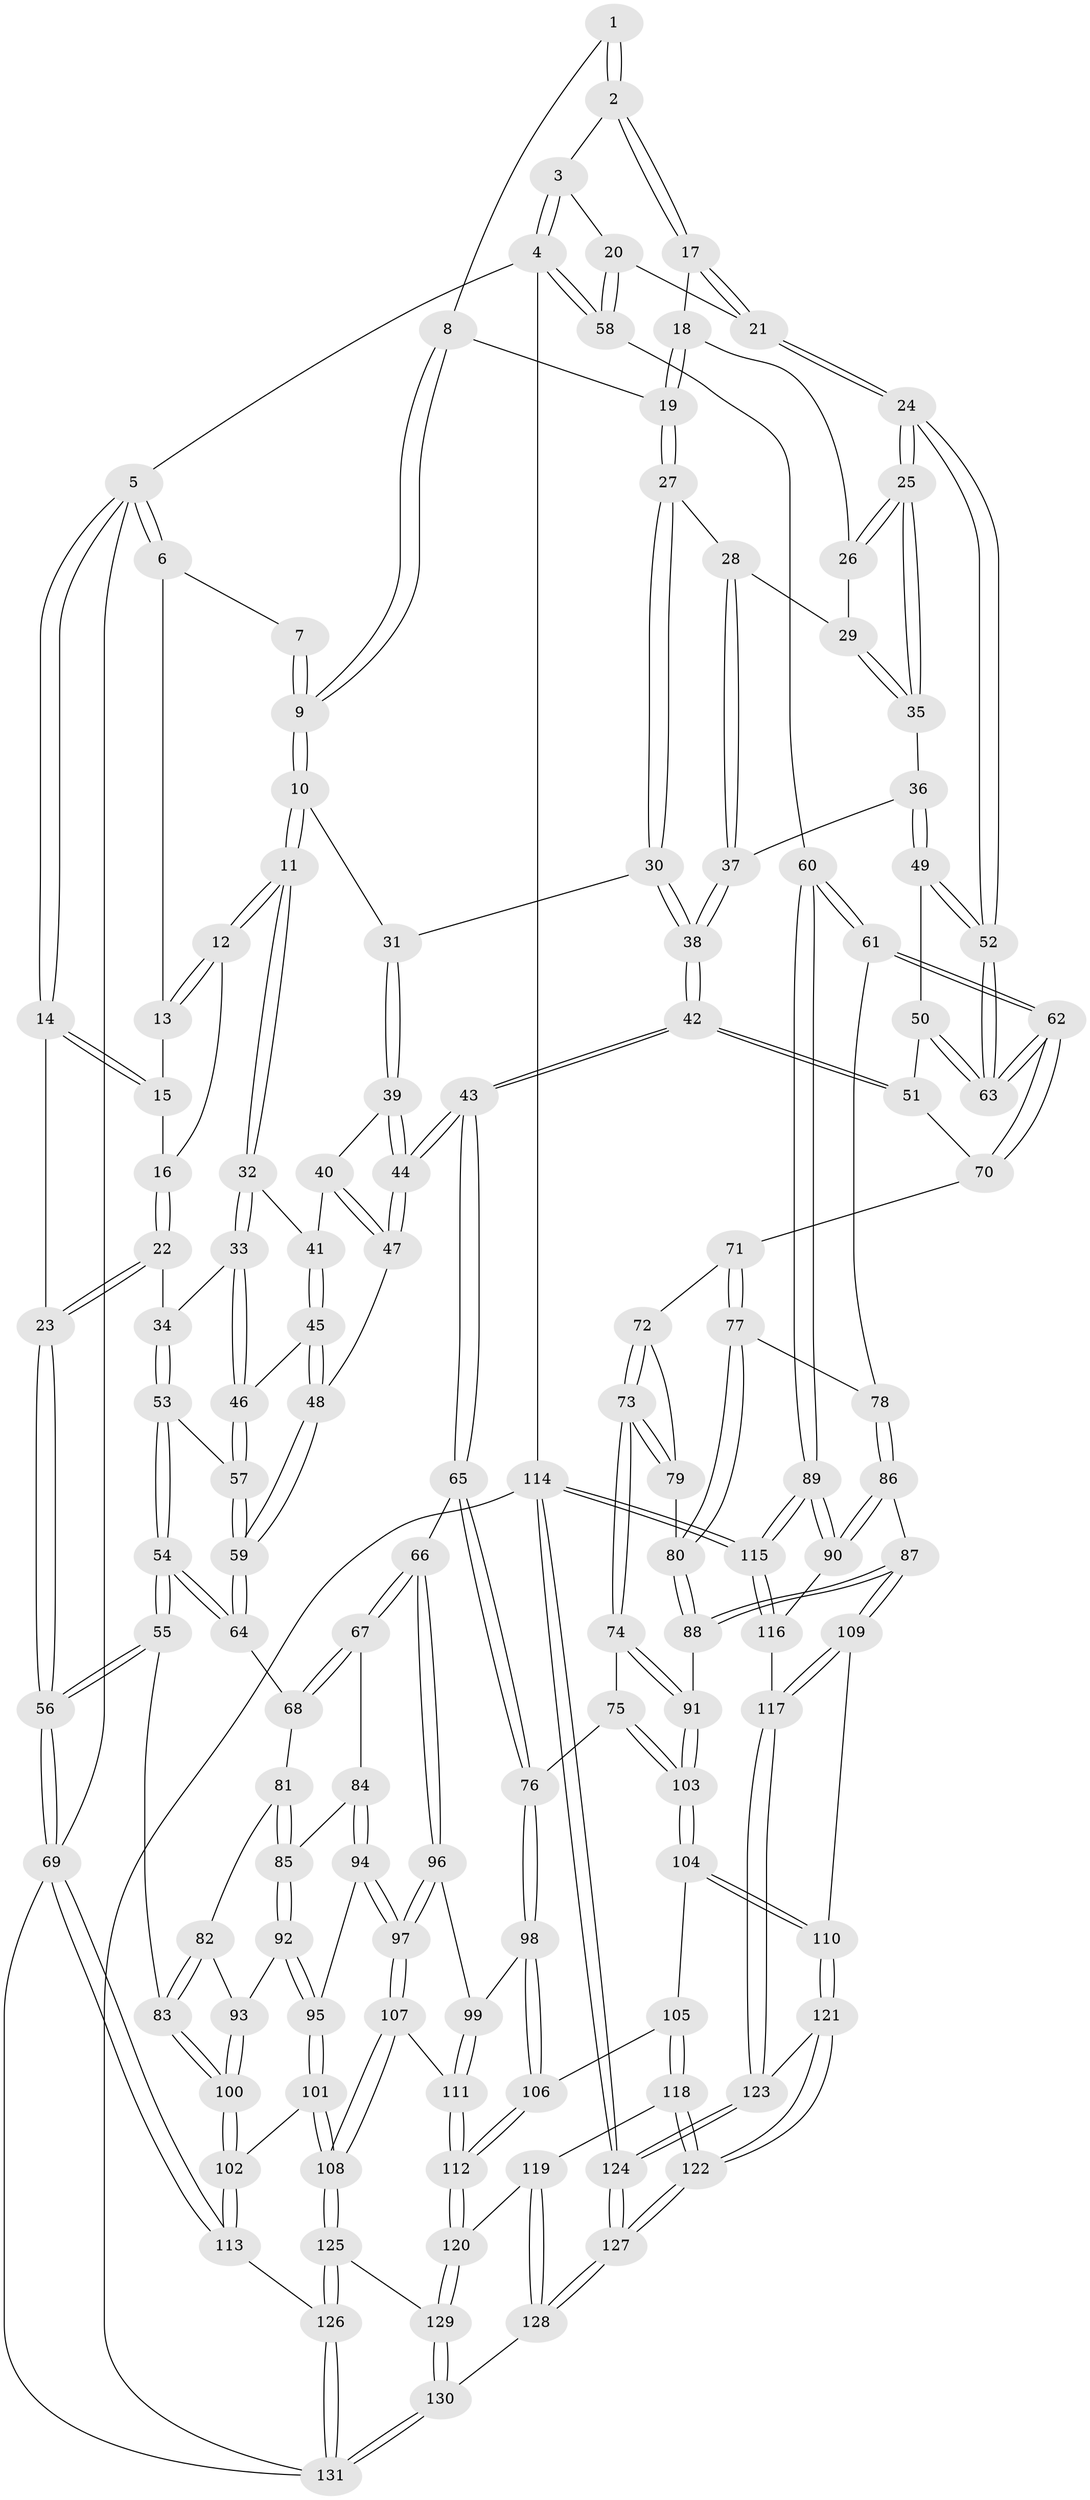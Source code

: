 // coarse degree distribution, {2: 0.015384615384615385, 5: 0.3230769230769231, 6: 0.1076923076923077, 3: 0.18461538461538463, 4: 0.2923076923076923, 7: 0.03076923076923077, 8: 0.03076923076923077, 9: 0.015384615384615385}
// Generated by graph-tools (version 1.1) at 2025/05/03/04/25 22:05:38]
// undirected, 131 vertices, 324 edges
graph export_dot {
graph [start="1"]
  node [color=gray90,style=filled];
  1 [pos="+0.4330896195461218+0"];
  2 [pos="+0.7775455025460636+0"];
  3 [pos="+0.7989655159476365+0"];
  4 [pos="+1+0"];
  5 [pos="+0+0"];
  6 [pos="+0.18952938356456955+0"];
  7 [pos="+0.2468527199390181+0"];
  8 [pos="+0.43130640517078533+0.0192046617163127"];
  9 [pos="+0.33781889277941063+0.11662415289459593"];
  10 [pos="+0.336073217127712+0.12192038585449888"];
  11 [pos="+0.2396728778895903+0.1484099511822238"];
  12 [pos="+0.2060629605452153+0.10089576479033922"];
  13 [pos="+0.1845033248438095+0"];
  14 [pos="+0+0"];
  15 [pos="+0.10274372889201648+0.04438948304502324"];
  16 [pos="+0.10558642069475309+0.09694606846838313"];
  17 [pos="+0.7674896059707225+0"];
  18 [pos="+0.7606681746024474+0"];
  19 [pos="+0.5128828527833093+0.09704375196739717"];
  20 [pos="+1+0.22724159965885551"];
  21 [pos="+0.9596888975734535+0.2409102473857848"];
  22 [pos="+0+0.16472714519010032"];
  23 [pos="+0+0.09111742290175544"];
  24 [pos="+0.9448969974935892+0.24658946359588457"];
  25 [pos="+0.8994303461002305+0.2244107536541953"];
  26 [pos="+0.753255813173006+0"];
  27 [pos="+0.5079252769423459+0.15938490677387054"];
  28 [pos="+0.6898680308110375+0.10310637719437128"];
  29 [pos="+0.7217304547746892+0.06740409152682889"];
  30 [pos="+0.5063252100704361+0.1634092467717646"];
  31 [pos="+0.3983383405757818+0.17175388661962676"];
  32 [pos="+0.23353616554313733+0.1639994280188827"];
  33 [pos="+0.1291852748567905+0.25681930302904105"];
  34 [pos="+0.1153501590376966+0.25925876694179734"];
  35 [pos="+0.7730263347843241+0.22214108893196946"];
  36 [pos="+0.7526890609184104+0.2506133066618374"];
  37 [pos="+0.6380596639330969+0.21762791847852775"];
  38 [pos="+0.5639665133159444+0.2699691569411908"];
  39 [pos="+0.3938178482956272+0.19726869089433802"];
  40 [pos="+0.3053273098157676+0.2576309340226757"];
  41 [pos="+0.270896086356838+0.22910042032339573"];
  42 [pos="+0.554339148601505+0.39292830284791525"];
  43 [pos="+0.4783333280716148+0.45104022956715195"];
  44 [pos="+0.3987365552769785+0.3834779920089946"];
  45 [pos="+0.2478448645367525+0.3239017271969619"];
  46 [pos="+0.19581967131744163+0.31536362681568547"];
  47 [pos="+0.3673751793590279+0.37244411253542553"];
  48 [pos="+0.32015236048831464+0.3707436521023754"];
  49 [pos="+0.7446053686450025+0.3101015372216367"];
  50 [pos="+0.7252576539182075+0.3364943963323394"];
  51 [pos="+0.6396667023203149+0.3978957409000975"];
  52 [pos="+0.9013002323268204+0.33146514718053655"];
  53 [pos="+0.08353708424403546+0.3572127577980134"];
  54 [pos="+0+0.4990040137823011"];
  55 [pos="+0+0.5442295177546398"];
  56 [pos="+0+0.5558033015073806"];
  57 [pos="+0.19085505718427995+0.40826754543816507"];
  58 [pos="+1+0.2230289111464523"];
  59 [pos="+0.2047301967964922+0.43377453976273384"];
  60 [pos="+1+0.5314238366543675"];
  61 [pos="+0.89469009854836+0.46338543583800956"];
  62 [pos="+0.8945971896336142+0.4631929470520903"];
  63 [pos="+0.8912686735885856+0.4367388481920939"];
  64 [pos="+0.2013102480225803+0.4453663421266265"];
  65 [pos="+0.4652061796294272+0.5148076847094052"];
  66 [pos="+0.4458549824296452+0.5273585361881251"];
  67 [pos="+0.4374092282591325+0.5296460033999182"];
  68 [pos="+0.23065010865655464+0.5145243937485472"];
  69 [pos="+0+0.7881615252492007"];
  70 [pos="+0.6683025123220854+0.42154961663193985"];
  71 [pos="+0.6996319543628526+0.4788085047271625"];
  72 [pos="+0.7124734962265907+0.5117010638640733"];
  73 [pos="+0.6949206551067488+0.5838436449346155"];
  74 [pos="+0.6881270756135344+0.6004076790705077"];
  75 [pos="+0.5268911126022023+0.5873311722462975"];
  76 [pos="+0.5228008270728113+0.5860943400591587"];
  77 [pos="+0.8569846569792213+0.506852398611087"];
  78 [pos="+0.8814165377792494+0.4866214265844752"];
  79 [pos="+0.7910324154697959+0.5396057789846808"];
  80 [pos="+0.818754824435474+0.5445142981385274"];
  81 [pos="+0.2157491591086601+0.533979268620471"];
  82 [pos="+0.14260712018604563+0.5799392956241524"];
  83 [pos="+0+0.5520612344013363"];
  84 [pos="+0.3057818659453523+0.6241138861849953"];
  85 [pos="+0.2589705411493353+0.6299732556047571"];
  86 [pos="+0.9318783512771505+0.7201458180763548"];
  87 [pos="+0.8565791048321114+0.7414650905405017"];
  88 [pos="+0.7815691018296926+0.6692215458404166"];
  89 [pos="+1+0.7295112188054629"];
  90 [pos="+1+0.7272071188655752"];
  91 [pos="+0.7535085000142571+0.6645843626626944"];
  92 [pos="+0.2342509183251292+0.6473592699053344"];
  93 [pos="+0.20115012036587507+0.6608267262304757"];
  94 [pos="+0.3018545339708636+0.7136257358435736"];
  95 [pos="+0.2945152328384624+0.7173508684898187"];
  96 [pos="+0.3874331735209487+0.6981892473913798"];
  97 [pos="+0.36847265739155605+0.7283323817103212"];
  98 [pos="+0.5276634703154806+0.6930034969697283"];
  99 [pos="+0.4671727653906225+0.7479149494668959"];
  100 [pos="+0.1747589808172854+0.7619159382609213"];
  101 [pos="+0.19776843636323896+0.8016174504813993"];
  102 [pos="+0.17657029869539106+0.768955269786884"];
  103 [pos="+0.6724173626429047+0.7180659776502518"];
  104 [pos="+0.6397286129590419+0.792465482931515"];
  105 [pos="+0.6112832947873393+0.8017156069478985"];
  106 [pos="+0.5499089827619008+0.7326398480232369"];
  107 [pos="+0.3834066552563605+0.8195625304913784"];
  108 [pos="+0.20472577352779053+0.8333531543860202"];
  109 [pos="+0.8464937196990906+0.7631173716933098"];
  110 [pos="+0.7291874779848332+0.8291736462157803"];
  111 [pos="+0.41659836415418616+0.8420122107447593"];
  112 [pos="+0.43664434826118015+0.8715833829000789"];
  113 [pos="+0+0.795373893672344"];
  114 [pos="+1+1"];
  115 [pos="+1+1"];
  116 [pos="+0.9160117980492947+0.8721241301603906"];
  117 [pos="+0.8580778653848031+0.8420964337736195"];
  118 [pos="+0.5948725582681635+0.8323294075144799"];
  119 [pos="+0.5581216375776741+0.8640527158859216"];
  120 [pos="+0.4390508815138103+0.8763856180545213"];
  121 [pos="+0.7257811866434042+0.978444287010601"];
  122 [pos="+0.7214590683765774+0.9878785780258704"];
  123 [pos="+0.8503051211223381+0.890382939213334"];
  124 [pos="+1+1"];
  125 [pos="+0.18884585291811667+0.8835540989443904"];
  126 [pos="+0.1519903221922217+0.9460471862773048"];
  127 [pos="+0.6789196035357017+1"];
  128 [pos="+0.6671924399343946+1"];
  129 [pos="+0.42141883821880377+0.9507086615094698"];
  130 [pos="+0.4321616599313624+1"];
  131 [pos="+0.20444539941721282+1"];
  1 -- 2;
  1 -- 2;
  1 -- 8;
  2 -- 3;
  2 -- 17;
  2 -- 17;
  3 -- 4;
  3 -- 4;
  3 -- 20;
  4 -- 5;
  4 -- 58;
  4 -- 58;
  4 -- 114;
  5 -- 6;
  5 -- 6;
  5 -- 14;
  5 -- 14;
  5 -- 69;
  6 -- 7;
  6 -- 13;
  7 -- 9;
  7 -- 9;
  8 -- 9;
  8 -- 9;
  8 -- 19;
  9 -- 10;
  9 -- 10;
  10 -- 11;
  10 -- 11;
  10 -- 31;
  11 -- 12;
  11 -- 12;
  11 -- 32;
  11 -- 32;
  12 -- 13;
  12 -- 13;
  12 -- 16;
  13 -- 15;
  14 -- 15;
  14 -- 15;
  14 -- 23;
  15 -- 16;
  16 -- 22;
  16 -- 22;
  17 -- 18;
  17 -- 21;
  17 -- 21;
  18 -- 19;
  18 -- 19;
  18 -- 26;
  19 -- 27;
  19 -- 27;
  20 -- 21;
  20 -- 58;
  20 -- 58;
  21 -- 24;
  21 -- 24;
  22 -- 23;
  22 -- 23;
  22 -- 34;
  23 -- 56;
  23 -- 56;
  24 -- 25;
  24 -- 25;
  24 -- 52;
  24 -- 52;
  25 -- 26;
  25 -- 26;
  25 -- 35;
  25 -- 35;
  26 -- 29;
  27 -- 28;
  27 -- 30;
  27 -- 30;
  28 -- 29;
  28 -- 37;
  28 -- 37;
  29 -- 35;
  29 -- 35;
  30 -- 31;
  30 -- 38;
  30 -- 38;
  31 -- 39;
  31 -- 39;
  32 -- 33;
  32 -- 33;
  32 -- 41;
  33 -- 34;
  33 -- 46;
  33 -- 46;
  34 -- 53;
  34 -- 53;
  35 -- 36;
  36 -- 37;
  36 -- 49;
  36 -- 49;
  37 -- 38;
  37 -- 38;
  38 -- 42;
  38 -- 42;
  39 -- 40;
  39 -- 44;
  39 -- 44;
  40 -- 41;
  40 -- 47;
  40 -- 47;
  41 -- 45;
  41 -- 45;
  42 -- 43;
  42 -- 43;
  42 -- 51;
  42 -- 51;
  43 -- 44;
  43 -- 44;
  43 -- 65;
  43 -- 65;
  44 -- 47;
  44 -- 47;
  45 -- 46;
  45 -- 48;
  45 -- 48;
  46 -- 57;
  46 -- 57;
  47 -- 48;
  48 -- 59;
  48 -- 59;
  49 -- 50;
  49 -- 52;
  49 -- 52;
  50 -- 51;
  50 -- 63;
  50 -- 63;
  51 -- 70;
  52 -- 63;
  52 -- 63;
  53 -- 54;
  53 -- 54;
  53 -- 57;
  54 -- 55;
  54 -- 55;
  54 -- 64;
  54 -- 64;
  55 -- 56;
  55 -- 56;
  55 -- 83;
  56 -- 69;
  56 -- 69;
  57 -- 59;
  57 -- 59;
  58 -- 60;
  59 -- 64;
  59 -- 64;
  60 -- 61;
  60 -- 61;
  60 -- 89;
  60 -- 89;
  61 -- 62;
  61 -- 62;
  61 -- 78;
  62 -- 63;
  62 -- 63;
  62 -- 70;
  62 -- 70;
  64 -- 68;
  65 -- 66;
  65 -- 76;
  65 -- 76;
  66 -- 67;
  66 -- 67;
  66 -- 96;
  66 -- 96;
  67 -- 68;
  67 -- 68;
  67 -- 84;
  68 -- 81;
  69 -- 113;
  69 -- 113;
  69 -- 131;
  70 -- 71;
  71 -- 72;
  71 -- 77;
  71 -- 77;
  72 -- 73;
  72 -- 73;
  72 -- 79;
  73 -- 74;
  73 -- 74;
  73 -- 79;
  73 -- 79;
  74 -- 75;
  74 -- 91;
  74 -- 91;
  75 -- 76;
  75 -- 103;
  75 -- 103;
  76 -- 98;
  76 -- 98;
  77 -- 78;
  77 -- 80;
  77 -- 80;
  78 -- 86;
  78 -- 86;
  79 -- 80;
  80 -- 88;
  80 -- 88;
  81 -- 82;
  81 -- 85;
  81 -- 85;
  82 -- 83;
  82 -- 83;
  82 -- 93;
  83 -- 100;
  83 -- 100;
  84 -- 85;
  84 -- 94;
  84 -- 94;
  85 -- 92;
  85 -- 92;
  86 -- 87;
  86 -- 90;
  86 -- 90;
  87 -- 88;
  87 -- 88;
  87 -- 109;
  87 -- 109;
  88 -- 91;
  89 -- 90;
  89 -- 90;
  89 -- 115;
  89 -- 115;
  90 -- 116;
  91 -- 103;
  91 -- 103;
  92 -- 93;
  92 -- 95;
  92 -- 95;
  93 -- 100;
  93 -- 100;
  94 -- 95;
  94 -- 97;
  94 -- 97;
  95 -- 101;
  95 -- 101;
  96 -- 97;
  96 -- 97;
  96 -- 99;
  97 -- 107;
  97 -- 107;
  98 -- 99;
  98 -- 106;
  98 -- 106;
  99 -- 111;
  99 -- 111;
  100 -- 102;
  100 -- 102;
  101 -- 102;
  101 -- 108;
  101 -- 108;
  102 -- 113;
  102 -- 113;
  103 -- 104;
  103 -- 104;
  104 -- 105;
  104 -- 110;
  104 -- 110;
  105 -- 106;
  105 -- 118;
  105 -- 118;
  106 -- 112;
  106 -- 112;
  107 -- 108;
  107 -- 108;
  107 -- 111;
  108 -- 125;
  108 -- 125;
  109 -- 110;
  109 -- 117;
  109 -- 117;
  110 -- 121;
  110 -- 121;
  111 -- 112;
  111 -- 112;
  112 -- 120;
  112 -- 120;
  113 -- 126;
  114 -- 115;
  114 -- 115;
  114 -- 124;
  114 -- 124;
  114 -- 131;
  115 -- 116;
  115 -- 116;
  116 -- 117;
  117 -- 123;
  117 -- 123;
  118 -- 119;
  118 -- 122;
  118 -- 122;
  119 -- 120;
  119 -- 128;
  119 -- 128;
  120 -- 129;
  120 -- 129;
  121 -- 122;
  121 -- 122;
  121 -- 123;
  122 -- 127;
  122 -- 127;
  123 -- 124;
  123 -- 124;
  124 -- 127;
  124 -- 127;
  125 -- 126;
  125 -- 126;
  125 -- 129;
  126 -- 131;
  126 -- 131;
  127 -- 128;
  127 -- 128;
  128 -- 130;
  129 -- 130;
  129 -- 130;
  130 -- 131;
  130 -- 131;
}
